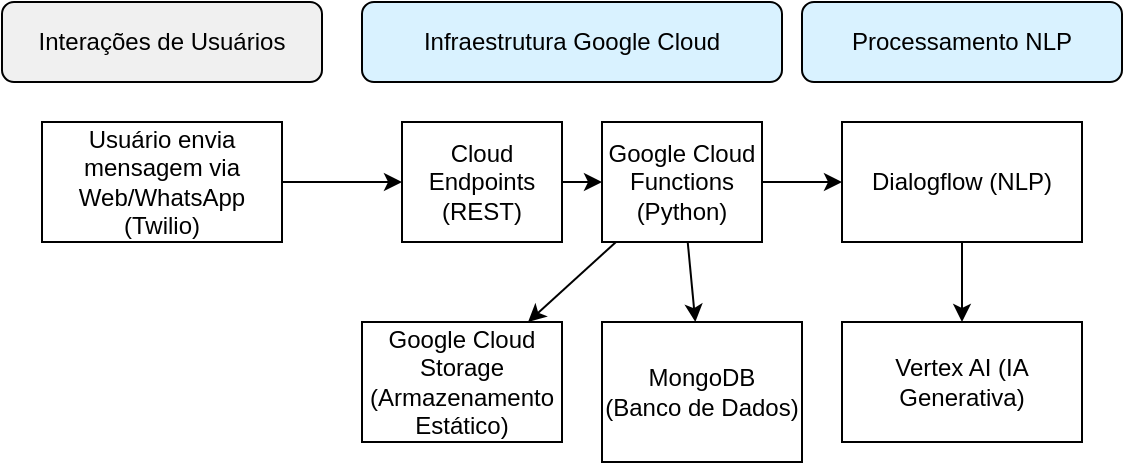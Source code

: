 <mxfile>
    <diagram name="Arquitetura de Chatbot com Google Cloud, Python, Dialogflow, Twilio, MongoDB, RESTful API" id="0">
        <mxGraphModel dx="967" dy="409" grid="1" gridSize="10" guides="1" tooltips="1" connect="1" arrows="1" fold="1" page="1" pageScale="1" pageWidth="827" pageHeight="1169" math="0" shadow="0">
            <root>
                <mxCell id="0"/>
                <mxCell id="1" parent="0"/>
                <mxCell id="2" value="&lt;font color=&quot;#000000&quot;&gt;Interações de Usuários&lt;/font&gt;" style="rounded=1;whiteSpace=wrap;html=1;fillColor=#f0f0f0;" parent="1" vertex="1">
                    <mxGeometry x="60" y="40" width="160" height="40" as="geometry"/>
                </mxCell>
                <mxCell id="3" value="Usuário envia mensagem via Web/WhatsApp (Twilio)" style="shape=mxgraph.people.customer;whiteSpace=wrap;html=1;" parent="1" vertex="1">
                    <mxGeometry x="80" y="100" width="120" height="60" as="geometry"/>
                </mxCell>
                <mxCell id="4" value="Cloud Endpoints (REST)" style="shape=mxgraph.gcp.cloud_endpoints;whiteSpace=wrap;html=1;" parent="1" vertex="1">
                    <mxGeometry x="260" y="100" width="80" height="60" as="geometry"/>
                </mxCell>
                <mxCell id="5" value="Google Cloud Functions (Python)" style="shape=mxgraph.gcp.cloud_functions;whiteSpace=wrap;html=1;" parent="1" vertex="1">
                    <mxGeometry x="360" y="100" width="80" height="60" as="geometry"/>
                </mxCell>
                <mxCell id="6" value="Dialogflow (NLP)" style="shape=mxgraph.gcp.dialogflow;whiteSpace=wrap;html=1;" parent="1" vertex="1">
                    <mxGeometry x="480" y="100" width="120" height="60" as="geometry"/>
                </mxCell>
                <mxCell id="7" value="MongoDB &lt;br&gt;(Banco de Dados)" style="shape=mxgraph.gcp.mongodb;whiteSpace=wrap;html=1;" parent="1" vertex="1">
                    <mxGeometry x="360" y="200" width="100" height="70" as="geometry"/>
                </mxCell>
                <mxCell id="8" value="Google Cloud Storage (Armazenamento Estático)" style="shape=mxgraph.gcp.cloud_storage;whiteSpace=wrap;html=1;" parent="1" vertex="1">
                    <mxGeometry x="240" y="200" width="100" height="60" as="geometry"/>
                </mxCell>
                <mxCell id="9" parent="1" source="3" target="4" edge="1">
                    <mxGeometry relative="1" as="geometry"/>
                </mxCell>
                <mxCell id="10" parent="1" source="4" target="5" edge="1">
                    <mxGeometry relative="1" as="geometry"/>
                </mxCell>
                <mxCell id="11" parent="1" source="5" target="6" edge="1">
                    <mxGeometry relative="1" as="geometry"/>
                </mxCell>
                <mxCell id="12" parent="1" source="5" target="7" edge="1">
                    <mxGeometry relative="1" as="geometry"/>
                </mxCell>
                <mxCell id="13" parent="1" source="5" target="8" edge="1">
                    <mxGeometry relative="1" as="geometry"/>
                </mxCell>
                <mxCell id="14" value="&lt;font color=&quot;#000000&quot;&gt;Infraestrutura Google Cloud&lt;/font&gt;" style="rounded=1;whiteSpace=wrap;html=1;fillColor=#d9f2ff;" parent="1" vertex="1">
                    <mxGeometry x="240" y="40" width="210" height="40" as="geometry"/>
                </mxCell>
                <mxCell id="15" value="&lt;font color=&quot;#000000&quot;&gt;Processamento NLP&lt;/font&gt;" style="rounded=1;whiteSpace=wrap;html=1;fillColor=#d9f2ff;" parent="1" vertex="1">
                    <mxGeometry x="460" y="40" width="160" height="40" as="geometry"/>
                </mxCell>
                <mxCell id="16" value="Vertex AI (IA Generativa)" style="shape=mxgraph.gcp.vertex_ai;whiteSpace=wrap;html=1;" vertex="1" parent="1">
                    <mxGeometry x="480" y="200" width="120" height="60" as="geometry"/>
                </mxCell>
                <mxCell id="17" edge="1" parent="1" source="6" target="16">
                    <mxGeometry relative="1" as="geometry"/>
                </mxCell>
            </root>
        </mxGraphModel>
    </diagram>
</mxfile>